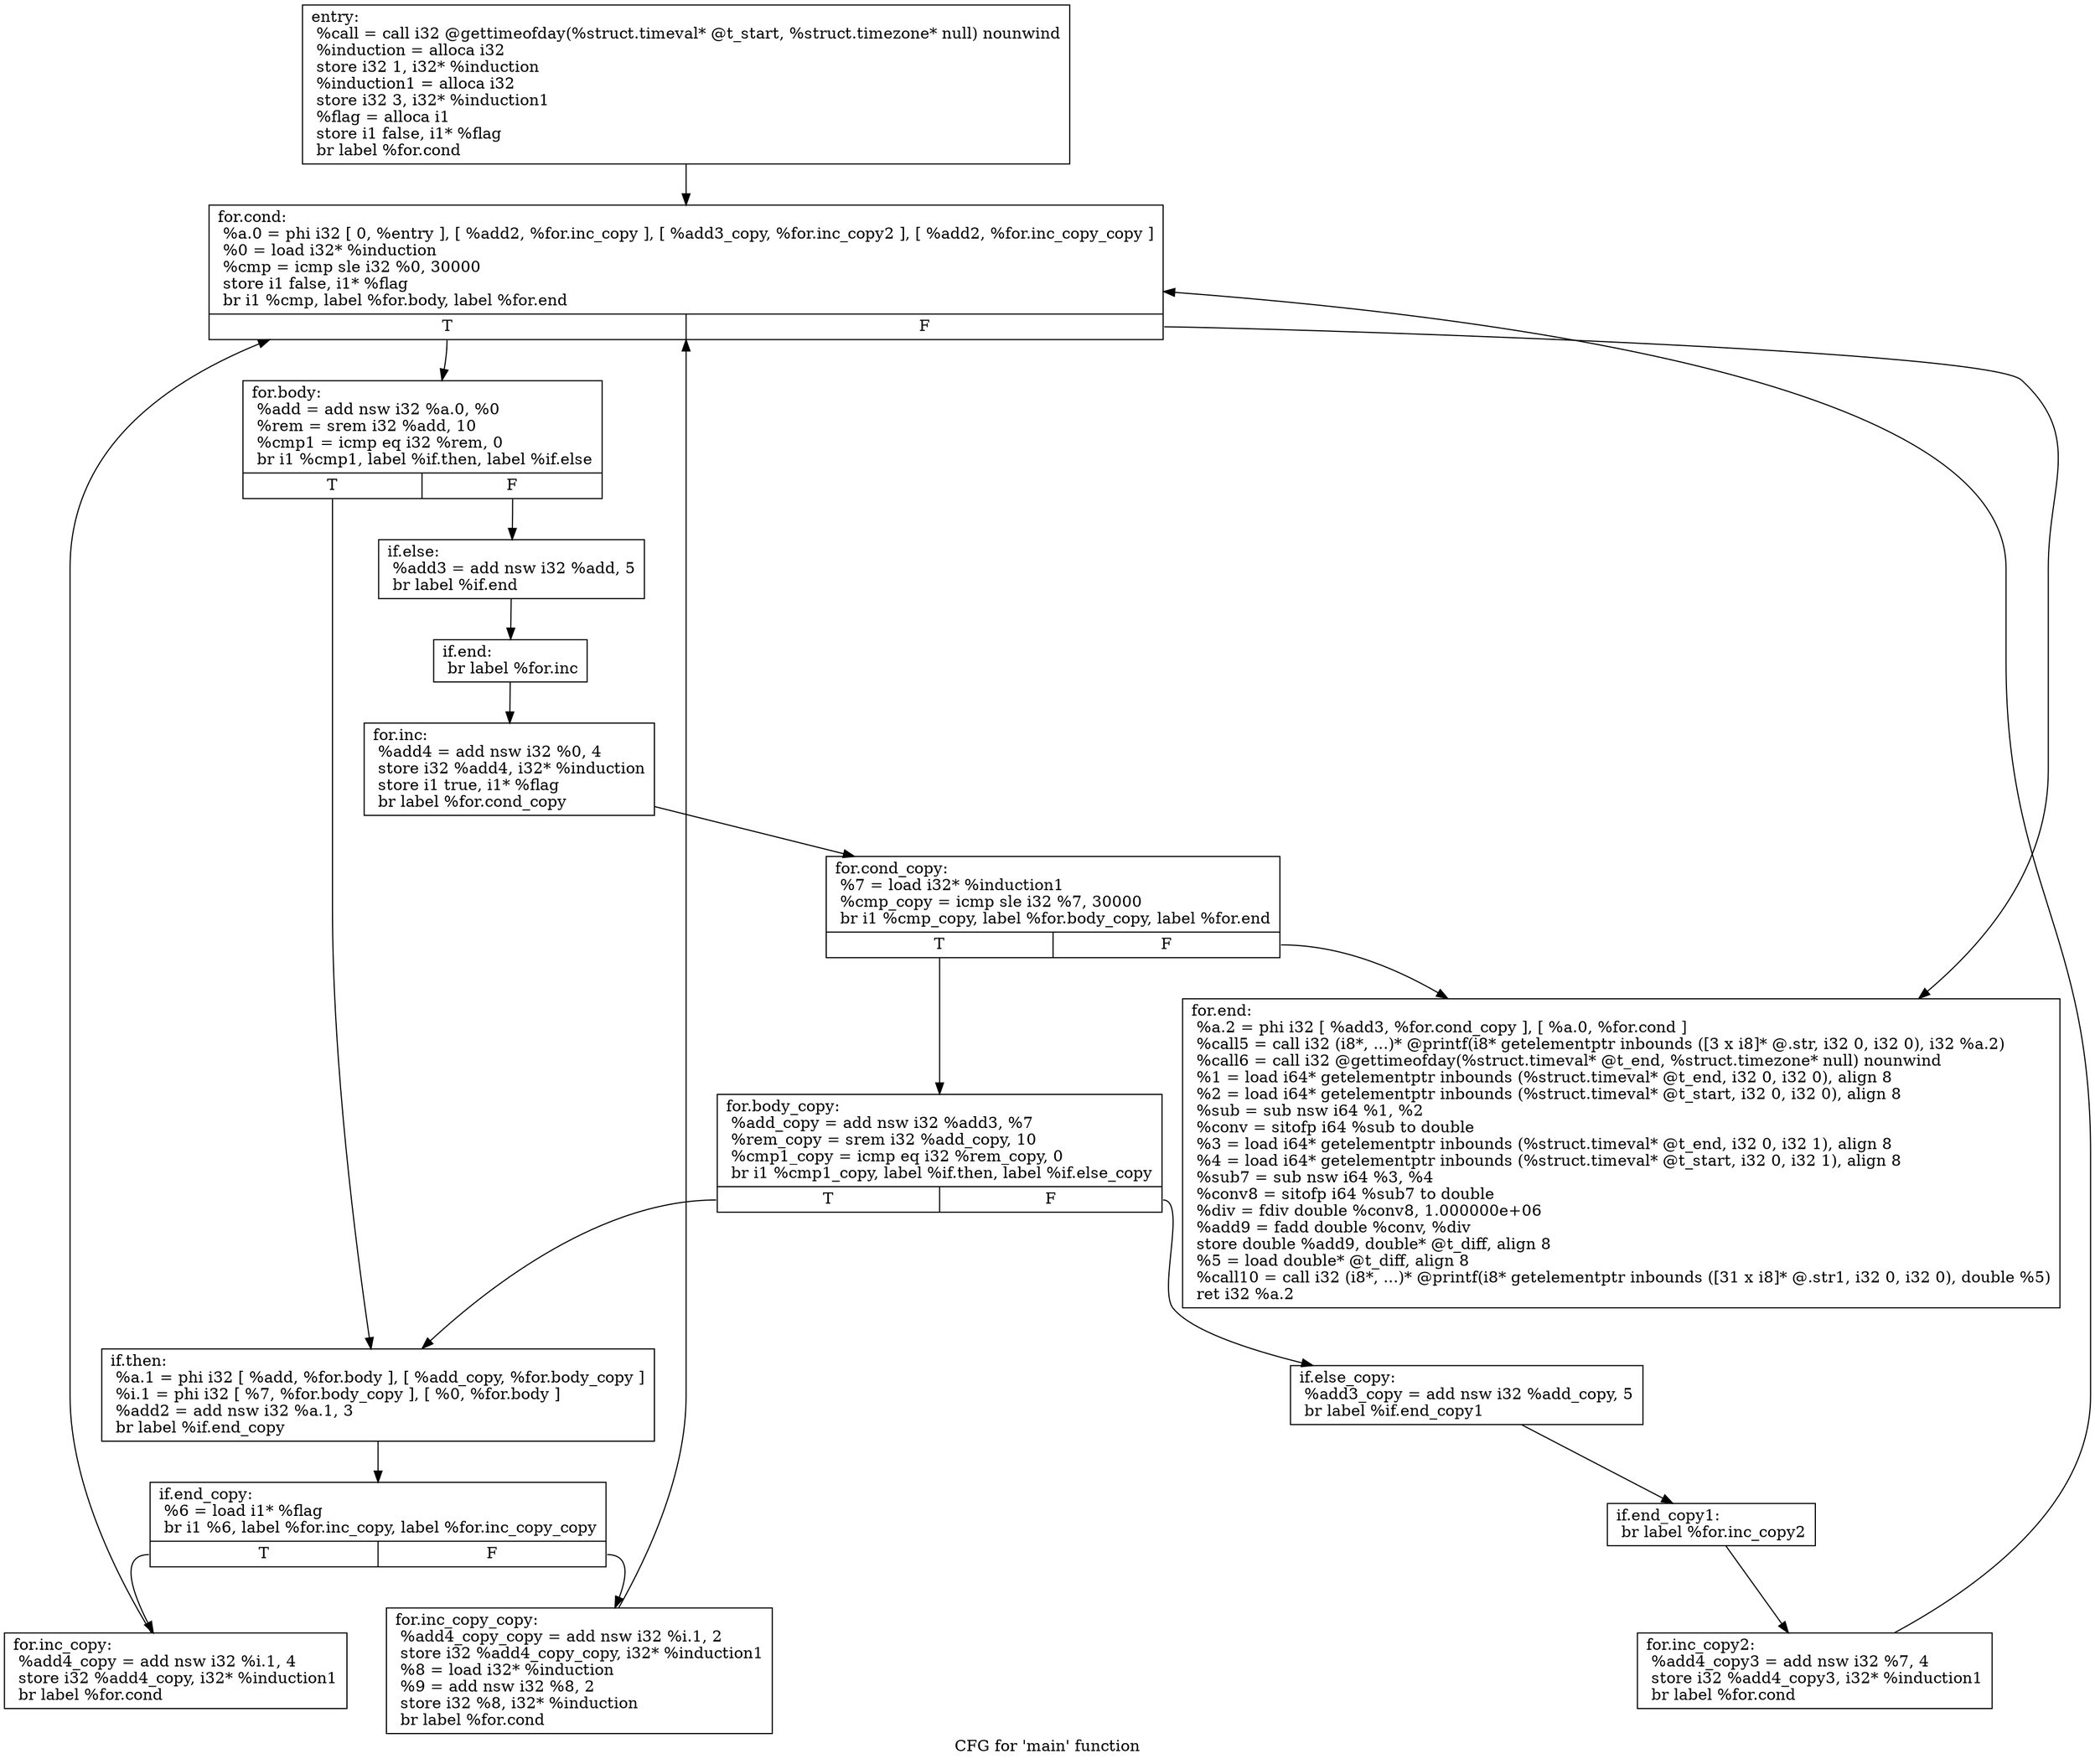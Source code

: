 digraph "CFG for 'main' function" {
	label="CFG for 'main' function";

	Node0x1fc9fc0 [shape=record,label="{entry:\l  %call = call i32 @gettimeofday(%struct.timeval* @t_start, %struct.timezone* null) nounwind\l  %induction = alloca i32\l  store i32 1, i32* %induction\l  %induction1 = alloca i32\l  store i32 3, i32* %induction1\l  %flag = alloca i1\l  store i1 false, i1* %flag\l  br label %for.cond\l}"];
	Node0x1fc9fc0 -> Node0x1fca020;
	Node0x1fca020 [shape=record,label="{for.cond:                                         \l  %a.0 = phi i32 [ 0, %entry ], [ %add2, %for.inc_copy ], [ %add3_copy, %for.inc_copy2 ], [ %add2, %for.inc_copy_copy ]\l  %0 = load i32* %induction\l  %cmp = icmp sle i32 %0, 30000\l  store i1 false, i1* %flag\l  br i1 %cmp, label %for.body, label %for.end\l|{<s0>T|<s1>F}}"];
	Node0x1fca020:s0 -> Node0x1fca080;
	Node0x1fca020:s1 -> Node0x1fc7200;
	Node0x1fca080 [shape=record,label="{for.body:                                         \l  %add = add nsw i32 %a.0, %0\l  %rem = srem i32 %add, 10\l  %cmp1 = icmp eq i32 %rem, 0\l  br i1 %cmp1, label %if.then, label %if.else\l|{<s0>T|<s1>F}}"];
	Node0x1fca080:s0 -> Node0x1fca0e0;
	Node0x1fca080:s1 -> Node0x1fca140;
	Node0x1fca0e0 [shape=record,label="{if.then:                                          \l  %a.1 = phi i32 [ %add, %for.body ], [ %add_copy, %for.body_copy ]\l  %i.1 = phi i32 [ %7, %for.body_copy ], [ %0, %for.body ]\l  %add2 = add nsw i32 %a.1, 3\l  br label %if.end_copy\l}"];
	Node0x1fca0e0 -> Node0x1fc7260;
	Node0x1fca140 [shape=record,label="{if.else:                                          \l  %add3 = add nsw i32 %add, 5\l  br label %if.end\l}"];
	Node0x1fca140 -> Node0x1fca1a0;
	Node0x1fca1a0 [shape=record,label="{if.end:                                           \l  br label %for.inc\l}"];
	Node0x1fca1a0 -> Node0x1fc71a0;
	Node0x1fc71a0 [shape=record,label="{for.inc:                                          \l  %add4 = add nsw i32 %0, 4\l  store i32 %add4, i32* %induction\l  store i1 true, i1* %flag\l  br label %for.cond_copy\l}"];
	Node0x1fc71a0 -> Node0x1fc7320;
	Node0x1fc7200 [shape=record,label="{for.end:                                          \l  %a.2 = phi i32 [ %add3, %for.cond_copy ], [ %a.0, %for.cond ]\l  %call5 = call i32 (i8*, ...)* @printf(i8* getelementptr inbounds ([3 x i8]* @.str, i32 0, i32 0), i32 %a.2)\l  %call6 = call i32 @gettimeofday(%struct.timeval* @t_end, %struct.timezone* null) nounwind\l  %1 = load i64* getelementptr inbounds (%struct.timeval* @t_end, i32 0, i32 0), align 8\l  %2 = load i64* getelementptr inbounds (%struct.timeval* @t_start, i32 0, i32 0), align 8\l  %sub = sub nsw i64 %1, %2\l  %conv = sitofp i64 %sub to double\l  %3 = load i64* getelementptr inbounds (%struct.timeval* @t_end, i32 0, i32 1), align 8\l  %4 = load i64* getelementptr inbounds (%struct.timeval* @t_start, i32 0, i32 1), align 8\l  %sub7 = sub nsw i64 %3, %4\l  %conv8 = sitofp i64 %sub7 to double\l  %div = fdiv double %conv8, 1.000000e+06\l  %add9 = fadd double %conv, %div\l  store double %add9, double* @t_diff, align 8\l  %5 = load double* @t_diff, align 8\l  %call10 = call i32 (i8*, ...)* @printf(i8* getelementptr inbounds ([31 x i8]* @.str1, i32 0, i32 0), double %5)\l  ret i32 %a.2\l}"];
	Node0x1fc7260 [shape=record,label="{if.end_copy:                                      \l  %6 = load i1* %flag\l  br i1 %6, label %for.inc_copy, label %for.inc_copy_copy\l|{<s0>T|<s1>F}}"];
	Node0x1fc7260:s0 -> Node0x1fc72c0;
	Node0x1fc7260:s1 -> Node0x1fc7500;
	Node0x1fc72c0 [shape=record,label="{for.inc_copy:                                     \l  %add4_copy = add nsw i32 %i.1, 4\l  store i32 %add4_copy, i32* %induction1\l  br label %for.cond\l}"];
	Node0x1fc72c0 -> Node0x1fca020;
	Node0x1fc7320 [shape=record,label="{for.cond_copy:                                    \l  %7 = load i32* %induction1\l  %cmp_copy = icmp sle i32 %7, 30000\l  br i1 %cmp_copy, label %for.body_copy, label %for.end\l|{<s0>T|<s1>F}}"];
	Node0x1fc7320:s0 -> Node0x1fc7380;
	Node0x1fc7320:s1 -> Node0x1fc7200;
	Node0x1fc7380 [shape=record,label="{for.body_copy:                                    \l  %add_copy = add nsw i32 %add3, %7\l  %rem_copy = srem i32 %add_copy, 10\l  %cmp1_copy = icmp eq i32 %rem_copy, 0\l  br i1 %cmp1_copy, label %if.then, label %if.else_copy\l|{<s0>T|<s1>F}}"];
	Node0x1fc7380:s0 -> Node0x1fca0e0;
	Node0x1fc7380:s1 -> Node0x1fc73e0;
	Node0x1fc73e0 [shape=record,label="{if.else_copy:                                     \l  %add3_copy = add nsw i32 %add_copy, 5\l  br label %if.end_copy1\l}"];
	Node0x1fc73e0 -> Node0x1fc7440;
	Node0x1fc7440 [shape=record,label="{if.end_copy1:                                     \l  br label %for.inc_copy2\l}"];
	Node0x1fc7440 -> Node0x1fc74a0;
	Node0x1fc74a0 [shape=record,label="{for.inc_copy2:                                    \l  %add4_copy3 = add nsw i32 %7, 4\l  store i32 %add4_copy3, i32* %induction1\l  br label %for.cond\l}"];
	Node0x1fc74a0 -> Node0x1fca020;
	Node0x1fc7500 [shape=record,label="{for.inc_copy_copy:                                \l  %add4_copy_copy = add nsw i32 %i.1, 2\l  store i32 %add4_copy_copy, i32* %induction1\l  %8 = load i32* %induction\l  %9 = add nsw i32 %8, 2\l  store i32 %8, i32* %induction\l  br label %for.cond\l}"];
	Node0x1fc7500 -> Node0x1fca020;
}
